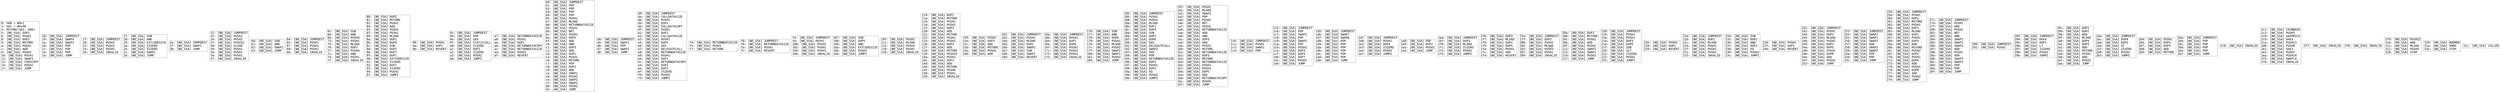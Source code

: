 digraph "graph.cfg.gv" {
	subgraph global {
		node [fontname=Courier fontsize=30.0 rank=same shape=box]
		block_0 [label="0: %00 = #0x1\l2: %01 = #0x40\l4: MSTORE(%01, %00)\l5: [NO_SSA] DUP1\l6: [NO_SSA] PUSH1\l8: [NO_SSA] DUP2\l9: [NO_SSA] MSTORE\la: [NO_SSA] PUSH1\lc: [NO_SSA] ADD\ld: [NO_SSA] PUSH2\l10: [NO_SSA] PUSH1\l12: [NO_SSA] SWAP2\l13: [NO_SSA] CODECOPY\l14: [NO_SSA] PUSH2\l17: [NO_SSA] JUMP\l"]
		block_18 [label="18: [NO_SSA] JUMPDEST\l19: [NO_SSA] SWAP4\l1a: [NO_SSA] SWAP3\l1b: [NO_SSA] POP\l1c: [NO_SSA] POP\l1d: [NO_SSA] POP\l1e: [NO_SSA] JUMP\l"]
		block_1f [label="1f: [NO_SSA] JUMPDEST\l20: [NO_SSA] PUSH1\l22: [NO_SSA] PUSH1\l24: [NO_SSA] PUSH1\l26: [NO_SSA] INVALID\l"]
		block_27 [label="27: [NO_SSA] SUB\l28: [NO_SSA] AND\l29: [NO_SSA] EXTCODESIZE\l2a: [NO_SSA] ISZERO\l2b: [NO_SSA] ISZERO\l2c: [NO_SSA] SWAP1\l2d: [NO_SSA] JUMP\l"]
		block_2e [label="2e: [NO_SSA] JUMPDEST\l2f: [NO_SSA] SWAP1\l30: [NO_SSA] JUMP\l"]
		block_31 [label="31: [NO_SSA] JUMPDEST\l32: [NO_SSA] PUSH1\l34: [NO_SSA] PUSH2\l37: [NO_SSA] PUSH32\l58: [NO_SSA] SLOAD\l59: [NO_SSA] PUSH1\l5b: [NO_SSA] PUSH1\l5d: [NO_SSA] PUSH1\l5f: [NO_SSA] INVALID\l"]
		block_60 [label="60: [NO_SSA] SUB\l61: [NO_SSA] AND\l62: [NO_SSA] SWAP1\l63: [NO_SSA] JUMP\l"]
		block_64 [label="64: [NO_SSA] JUMPDEST\l65: [NO_SSA] PUSH1\l67: [NO_SSA] PUSH1\l69: [NO_SSA] PUSH1\l6b: [NO_SSA] INVALID\l"]
		block_6c [label="6c: [NO_SSA] SUB\l6d: [NO_SSA] AND\l6e: [NO_SSA] PUSH4\l73: [NO_SSA] PUSH1\l75: [NO_SSA] MLOAD\l76: [NO_SSA] DUP2\l77: [NO_SSA] PUSH4\l7c: [NO_SSA] AND\l7d: [NO_SSA] PUSH1\l7f: [NO_SSA] INVALID\l"]
		block_80 [label="80: [NO_SSA] DUP2\l81: [NO_SSA] MSTORE\l82: [NO_SSA] PUSH1\l84: [NO_SSA] ADD\l85: [NO_SSA] PUSH1\l87: [NO_SSA] PUSH1\l89: [NO_SSA] MLOAD\l8a: [NO_SSA] DUP1\l8b: [NO_SSA] DUP4\l8c: [NO_SSA] SUB\l8d: [NO_SSA] DUP2\l8e: [NO_SSA] DUP7\l8f: [NO_SSA] DUP1\l90: [NO_SSA] EXTCODESIZE\l91: [NO_SSA] ISZERO\l92: [NO_SSA] DUP1\l93: [NO_SSA] ISZERO\l94: [NO_SSA] PUSH2\l97: [NO_SSA] JUMPI\l"]
		block_98 [label="98: [NO_SSA] PUSH1\l9a: [NO_SSA] DUP1\l9b: [NO_SSA] REVERT\l"]
		block_9c [label="9c: [NO_SSA] JUMPDEST\l9d: [NO_SSA] POP\l9e: [NO_SSA] GAS\l9f: [NO_SSA] STATICCALL\la0: [NO_SSA] ISZERO\la1: [NO_SSA] DUP1\la2: [NO_SSA] ISZERO\la3: [NO_SSA] PUSH2\la6: [NO_SSA] JUMPI\l"]
		block_a7 [label="a7: [NO_SSA] RETURNDATASIZE\la8: [NO_SSA] PUSH1\laa: [NO_SSA] DUP1\lab: [NO_SSA] RETURNDATACOPY\lac: [NO_SSA] RETURNDATASIZE\lad: [NO_SSA] PUSH1\laf: [NO_SSA] REVERT\l"]
		block_b0 [label="b0: [NO_SSA] JUMPDEST\lb1: [NO_SSA] POP\lb2: [NO_SSA] POP\lb3: [NO_SSA] POP\lb4: [NO_SSA] POP\lb5: [NO_SSA] PUSH1\lb7: [NO_SSA] MLOAD\lb8: [NO_SSA] RETURNDATASIZE\lb9: [NO_SSA] PUSH1\lbb: [NO_SSA] NOT\lbc: [NO_SSA] PUSH1\lbe: [NO_SSA] DUP3\lbf: [NO_SSA] ADD\lc0: [NO_SSA] AND\lc1: [NO_SSA] DUP3\lc2: [NO_SSA] ADD\lc3: [NO_SSA] DUP1\lc4: [NO_SSA] PUSH1\lc6: [NO_SSA] MSTORE\lc7: [NO_SSA] POP\lc8: [NO_SSA] DUP2\lc9: [NO_SSA] ADD\lca: [NO_SSA] SWAP1\lcb: [NO_SSA] PUSH2\lce: [NO_SSA] SWAP2\lcf: [NO_SSA] SWAP1\ld0: [NO_SSA] PUSH2\ld3: [NO_SSA] JUMP\l"]
		block_d4 [label="d4: [NO_SSA] JUMPDEST\ld5: [NO_SSA] SWAP1\ld6: [NO_SSA] POP\ld7: [NO_SSA] SWAP1\ld8: [NO_SSA] JUMP\l"]
		block_d9 [label="d9: [NO_SSA] JUMPDEST\lda: [NO_SSA] CALLDATASIZE\ldb: [NO_SSA] PUSH1\ldd: [NO_SSA] DUP1\lde: [NO_SSA] CALLDATACOPY\ldf: [NO_SSA] PUSH1\le1: [NO_SSA] DUP1\le2: [NO_SSA] CALLDATASIZE\le3: [NO_SSA] PUSH1\le5: [NO_SSA] DUP5\le6: [NO_SSA] GAS\le7: [NO_SSA] DELEGATECALL\le8: [NO_SSA] RETURNDATASIZE\le9: [NO_SSA] PUSH1\leb: [NO_SSA] DUP1\lec: [NO_SSA] RETURNDATACOPY\led: [NO_SSA] DUP1\lee: [NO_SSA] DUP1\lef: [NO_SSA] ISZERO\lf0: [NO_SSA] PUSH2\lf3: [NO_SSA] JUMPI\l"]
		block_f4 [label="f4: [NO_SSA] RETURNDATASIZE\lf5: [NO_SSA] PUSH1\lf7: [NO_SSA] RETURN\l"]
		block_f8 [label="f8: [NO_SSA] JUMPDEST\lf9: [NO_SSA] RETURNDATASIZE\lfa: [NO_SSA] PUSH1\lfc: [NO_SSA] REVERT\l"]
		block_fd [label="fd: [NO_SSA] JUMPDEST\lfe: [NO_SSA] PUSH1\l100: [NO_SSA] PUSH1\l102: [NO_SSA] PUSH1\l104: [NO_SSA] PUSH1\l106: [NO_SSA] INVALID\l"]
		block_107 [label="107: [NO_SSA] SUB\l108: [NO_SSA] DUP5\l109: [NO_SSA] AND\l10a: [NO_SSA] EXTCODESIZE\l10b: [NO_SSA] PUSH2\l10e: [NO_SSA] JUMPI\l"]
		block_10f [label="10f: [NO_SSA] PUSH1\l111: [NO_SSA] MLOAD\l112: [NO_SSA] PUSH3\l116: [NO_SSA] PUSH1\l118: [NO_SSA] INVALID\l"]
		block_119 [label="119: [NO_SSA] DUP2\l11a: [NO_SSA] MSTORE\l11b: [NO_SSA] PUSH1\l11d: [NO_SSA] PUSH1\l11f: [NO_SSA] DUP3\l120: [NO_SSA] ADD\l121: [NO_SSA] MSTORE\l122: [NO_SSA] PUSH1\l124: [NO_SSA] PUSH1\l126: [NO_SSA] DUP3\l127: [NO_SSA] ADD\l128: [NO_SSA] MSTORE\l129: [NO_SSA] PUSH32\l14a: [NO_SSA] PUSH1\l14c: [NO_SSA] DUP3\l14d: [NO_SSA] ADD\l14e: [NO_SSA] MSTORE\l14f: [NO_SSA] PUSH6\l156: [NO_SSA] PUSH1\l158: [NO_SSA] INVALID\l"]
		block_159 [label="159: [NO_SSA] PUSH1\l15b: [NO_SSA] DUP3\l15c: [NO_SSA] ADD\l15d: [NO_SSA] MSTORE\l15e: [NO_SSA] PUSH1\l160: [NO_SSA] ADD\l"]
		block_161 [label="161: [NO_SSA] JUMPDEST\l162: [NO_SSA] PUSH1\l164: [NO_SSA] MLOAD\l165: [NO_SSA] DUP1\l166: [NO_SSA] SWAP2\l167: [NO_SSA] SUB\l168: [NO_SSA] SWAP1\l169: [NO_SSA] REVERT\l"]
		block_16a [label="16a: [NO_SSA] JUMPDEST\l16b: [NO_SSA] PUSH1\l16d: [NO_SSA] DUP1\l16e: [NO_SSA] DUP6\l16f: [NO_SSA] PUSH1\l171: [NO_SSA] PUSH1\l173: [NO_SSA] PUSH1\l175: [NO_SSA] INVALID\l"]
		block_176 [label="176: [NO_SSA] SUB\l177: [NO_SSA] AND\l178: [NO_SSA] DUP6\l179: [NO_SSA] PUSH1\l17b: [NO_SSA] MLOAD\l17c: [NO_SSA] PUSH2\l17f: [NO_SSA] SWAP2\l180: [NO_SSA] SWAP1\l181: [NO_SSA] PUSH2\l184: [NO_SSA] JUMP\l"]
		block_185 [label="185: [NO_SSA] JUMPDEST\l186: [NO_SSA] PUSH1\l188: [NO_SSA] PUSH1\l18a: [NO_SSA] MLOAD\l18b: [NO_SSA] DUP1\l18c: [NO_SSA] DUP4\l18d: [NO_SSA] SUB\l18e: [NO_SSA] DUP2\l18f: [NO_SSA] DUP6\l190: [NO_SSA] GAS\l191: [NO_SSA] DELEGATECALL\l192: [NO_SSA] SWAP2\l193: [NO_SSA] POP\l194: [NO_SSA] POP\l195: [NO_SSA] RETURNDATASIZE\l196: [NO_SSA] DUP1\l197: [NO_SSA] PUSH1\l199: [NO_SSA] DUP2\l19a: [NO_SSA] EQ\l19b: [NO_SSA] PUSH2\l19e: [NO_SSA] JUMPI\l"]
		block_19f [label="19f: [NO_SSA] PUSH1\l1a1: [NO_SSA] MLOAD\l1a2: [NO_SSA] SWAP2\l1a3: [NO_SSA] POP\l1a4: [NO_SSA] PUSH1\l1a6: [NO_SSA] NOT\l1a7: [NO_SSA] PUSH1\l1a9: [NO_SSA] RETURNDATASIZE\l1aa: [NO_SSA] ADD\l1ab: [NO_SSA] AND\l1ac: [NO_SSA] DUP3\l1ad: [NO_SSA] ADD\l1ae: [NO_SSA] PUSH1\l1b0: [NO_SSA] MSTORE\l1b1: [NO_SSA] RETURNDATASIZE\l1b2: [NO_SSA] DUP3\l1b3: [NO_SSA] MSTORE\l1b4: [NO_SSA] RETURNDATASIZE\l1b5: [NO_SSA] PUSH1\l1b7: [NO_SSA] PUSH1\l1b9: [NO_SSA] DUP5\l1ba: [NO_SSA] ADD\l1bb: [NO_SSA] RETURNDATACOPY\l1bc: [NO_SSA] PUSH2\l1bf: [NO_SSA] JUMP\l"]
		block_1c0 [label="1c0: [NO_SSA] JUMPDEST\l1c1: [NO_SSA] PUSH1\l1c3: [NO_SSA] SWAP2\l1c4: [NO_SSA] POP\l"]
		block_1c5 [label="1c5: [NO_SSA] JUMPDEST\l1c6: [NO_SSA] POP\l1c7: [NO_SSA] SWAP2\l1c8: [NO_SSA] POP\l1c9: [NO_SSA] SWAP2\l1ca: [NO_SSA] POP\l1cb: [NO_SSA] PUSH2\l1ce: [NO_SSA] DUP3\l1cf: [NO_SSA] DUP3\l1d0: [NO_SSA] DUP7\l1d1: [NO_SSA] PUSH2\l1d4: [NO_SSA] JUMP\l"]
		block_1d5 [label="1d5: [NO_SSA] JUMPDEST\l1d6: [NO_SSA] SWAP7\l1d7: [NO_SSA] SWAP6\l1d8: [NO_SSA] POP\l1d9: [NO_SSA] POP\l1da: [NO_SSA] POP\l1db: [NO_SSA] POP\l1dc: [NO_SSA] POP\l1dd: [NO_SSA] POP\l1de: [NO_SSA] JUMP\l"]
		block_1df [label="1df: [NO_SSA] JUMPDEST\l1e0: [NO_SSA] PUSH1\l1e2: [NO_SSA] DUP4\l1e3: [NO_SSA] ISZERO\l1e4: [NO_SSA] PUSH2\l1e7: [NO_SSA] JUMPI\l"]
		block_1e8 [label="1e8: [NO_SSA] POP\l1e9: [NO_SSA] DUP2\l1ea: [NO_SSA] PUSH2\l1ed: [NO_SSA] JUMP\l"]
		block_1ee [label="1ee: [NO_SSA] JUMPDEST\l1ef: [NO_SSA] DUP3\l1f0: [NO_SSA] MLOAD\l1f1: [NO_SSA] ISZERO\l1f2: [NO_SSA] PUSH2\l1f5: [NO_SSA] JUMPI\l"]
		block_1f6 [label="1f6: [NO_SSA] DUP3\l1f7: [NO_SSA] MLOAD\l1f8: [NO_SSA] DUP1\l1f9: [NO_SSA] DUP5\l1fa: [NO_SSA] PUSH1\l1fc: [NO_SSA] ADD\l1fd: [NO_SSA] REVERT\l"]
		block_1fe [label="1fe: [NO_SSA] JUMPDEST\l1ff: [NO_SSA] DUP2\l200: [NO_SSA] PUSH1\l202: [NO_SSA] MLOAD\l203: [NO_SSA] PUSH3\l207: [NO_SSA] PUSH1\l209: [NO_SSA] INVALID\l"]
		block_20a [label="20a: [NO_SSA] DUP2\l20b: [NO_SSA] MSTORE\l20c: [NO_SSA] PUSH1\l20e: [NO_SSA] ADD\l20f: [NO_SSA] PUSH2\l212: [NO_SSA] SWAP2\l213: [NO_SSA] SWAP1\l214: [NO_SSA] PUSH2\l217: [NO_SSA] JUMP\l"]
		block_218 [label="218: [NO_SSA] JUMPDEST\l219: [NO_SSA] PUSH1\l21b: [NO_SSA] PUSH1\l21d: [NO_SSA] DUP3\l21e: [NO_SSA] DUP5\l21f: [NO_SSA] SUB\l220: [NO_SSA] SLT\l221: [NO_SSA] ISZERO\l222: [NO_SSA] PUSH2\l225: [NO_SSA] JUMPI\l"]
		block_226 [label="226: [NO_SSA] PUSH1\l228: [NO_SSA] DUP1\l229: [NO_SSA] REVERT\l"]
		block_22a [label="22a: [NO_SSA] JUMPDEST\l22b: [NO_SSA] DUP2\l22c: [NO_SSA] MLOAD\l22d: [NO_SSA] PUSH1\l22f: [NO_SSA] PUSH1\l231: [NO_SSA] PUSH1\l233: [NO_SSA] INVALID\l"]
		block_234 [label="234: [NO_SSA] SUB\l235: [NO_SSA] DUP2\l236: [NO_SSA] AND\l237: [NO_SSA] DUP2\l238: [NO_SSA] EQ\l239: [NO_SSA] PUSH2\l23c: [NO_SSA] JUMPI\l"]
		block_23d [label="23d: [NO_SSA] PUSH1\l23f: [NO_SSA] DUP1\l240: [NO_SSA] REVERT\l"]
		block_241 [label="241: [NO_SSA] JUMPDEST\l242: [NO_SSA] PUSH1\l244: [NO_SSA] DUP3\l245: [NO_SSA] MLOAD\l246: [NO_SSA] PUSH2\l249: [NO_SSA] DUP2\l24a: [NO_SSA] DUP5\l24b: [NO_SSA] PUSH1\l24d: [NO_SSA] DUP8\l24e: [NO_SSA] ADD\l24f: [NO_SSA] PUSH2\l252: [NO_SSA] JUMP\l"]
		block_253 [label="253: [NO_SSA] JUMPDEST\l254: [NO_SSA] SWAP2\l255: [NO_SSA] SWAP1\l256: [NO_SSA] SWAP2\l257: [NO_SSA] ADD\l258: [NO_SSA] SWAP3\l259: [NO_SSA] SWAP2\l25a: [NO_SSA] POP\l25b: [NO_SSA] POP\l25c: [NO_SSA] JUMP\l"]
		block_25d [label="25d: [NO_SSA] JUMPDEST\l25e: [NO_SSA] PUSH1\l260: [NO_SSA] DUP2\l261: [NO_SSA] MSTORE\l262: [NO_SSA] PUSH1\l264: [NO_SSA] DUP3\l265: [NO_SSA] MLOAD\l266: [NO_SSA] DUP1\l267: [NO_SSA] PUSH1\l269: [NO_SSA] DUP5\l26a: [NO_SSA] ADD\l26b: [NO_SSA] MSTORE\l26c: [NO_SSA] PUSH2\l26f: [NO_SSA] DUP2\l270: [NO_SSA] PUSH1\l272: [NO_SSA] DUP6\l273: [NO_SSA] ADD\l274: [NO_SSA] PUSH1\l276: [NO_SSA] DUP8\l277: [NO_SSA] ADD\l278: [NO_SSA] PUSH2\l27b: [NO_SSA] JUMP\l"]
		block_27c [label="27c: [NO_SSA] JUMPDEST\l27d: [NO_SSA] PUSH1\l27f: [NO_SSA] ADD\l280: [NO_SSA] PUSH1\l282: [NO_SSA] NOT\l283: [NO_SSA] AND\l284: [NO_SSA] SWAP2\l285: [NO_SSA] SWAP1\l286: [NO_SSA] SWAP2\l287: [NO_SSA] ADD\l288: [NO_SSA] PUSH1\l28a: [NO_SSA] ADD\l28b: [NO_SSA] SWAP3\l28c: [NO_SSA] SWAP2\l28d: [NO_SSA] POP\l28e: [NO_SSA] POP\l28f: [NO_SSA] JUMP\l"]
		block_290 [label="290: [NO_SSA] JUMPDEST\l291: [NO_SSA] PUSH1\l"]
		block_293 [label="293: [NO_SSA] JUMPDEST\l294: [NO_SSA] DUP4\l295: [NO_SSA] DUP2\l296: [NO_SSA] LT\l297: [NO_SSA] ISZERO\l298: [NO_SSA] PUSH2\l29b: [NO_SSA] JUMPI\l"]
		block_29c [label="29c: [NO_SSA] DUP2\l29d: [NO_SSA] DUP2\l29e: [NO_SSA] ADD\l29f: [NO_SSA] MLOAD\l2a0: [NO_SSA] DUP4\l2a1: [NO_SSA] DUP3\l2a2: [NO_SSA] ADD\l2a3: [NO_SSA] MSTORE\l2a4: [NO_SSA] PUSH1\l2a6: [NO_SSA] ADD\l2a7: [NO_SSA] PUSH2\l2aa: [NO_SSA] JUMP\l"]
		block_2ab [label="2ab: [NO_SSA] JUMPDEST\l2ac: [NO_SSA] DUP4\l2ad: [NO_SSA] DUP2\l2ae: [NO_SSA] GT\l2af: [NO_SSA] ISZERO\l2b0: [NO_SSA] PUSH2\l2b3: [NO_SSA] JUMPI\l"]
		block_2b4 [label="2b4: [NO_SSA] PUSH1\l2b6: [NO_SSA] DUP5\l2b7: [NO_SSA] DUP5\l2b8: [NO_SSA] ADD\l2b9: [NO_SSA] MSTORE\l"]
		block_2ba [label="2ba: [NO_SSA] JUMPDEST\l2bb: [NO_SSA] POP\l2bc: [NO_SSA] POP\l2bd: [NO_SSA] POP\l2be: [NO_SSA] POP\l2bf: [NO_SSA] JUMP\l"]
		block_2c0 [label="2c0: [NO_SSA] INVALID\l"]
		block_2c1 [label="2c1: [NO_SSA] COINBASE\l2c2: [NO_SSA] PUSH5\l2c8: [NO_SSA] GASPRICE\l2c9: [NO_SSA] SHA3\l2ca: [NO_SSA] PUSH13\l2d8: [NO_SSA] PUSH8\l2e1: [NO_SSA] SHA3\l2e2: [NO_SSA] PUSH7\l2ea: [NO_SSA] PUSH10\l2f5: [NO_SSA] SWAP14\l2f6: [NO_SSA] INVALID\l"]
		block_2f7 [label="2f7: [NO_SSA] INVALID\l"]
		block_2f8 [label="2f8: [NO_SSA] INVALID\l"]
		block_2f9 [label="2f9: [NO_SSA] PUSH22\l310: [NO_SSA] AND\l311: [NO_SSA] MLOAD\l312: [NO_SSA] PUSH5\l318: [NO_SSA] STOP\l"]
		block_319 [label="319: [NO_SSA] ADDMOD\l31a: [NO_SSA] SMOD\l31b: [NO_SSA] STOP\l"]
		block_31c [label="31c: [NO_SSA] CALLER\l"]
	}
}
